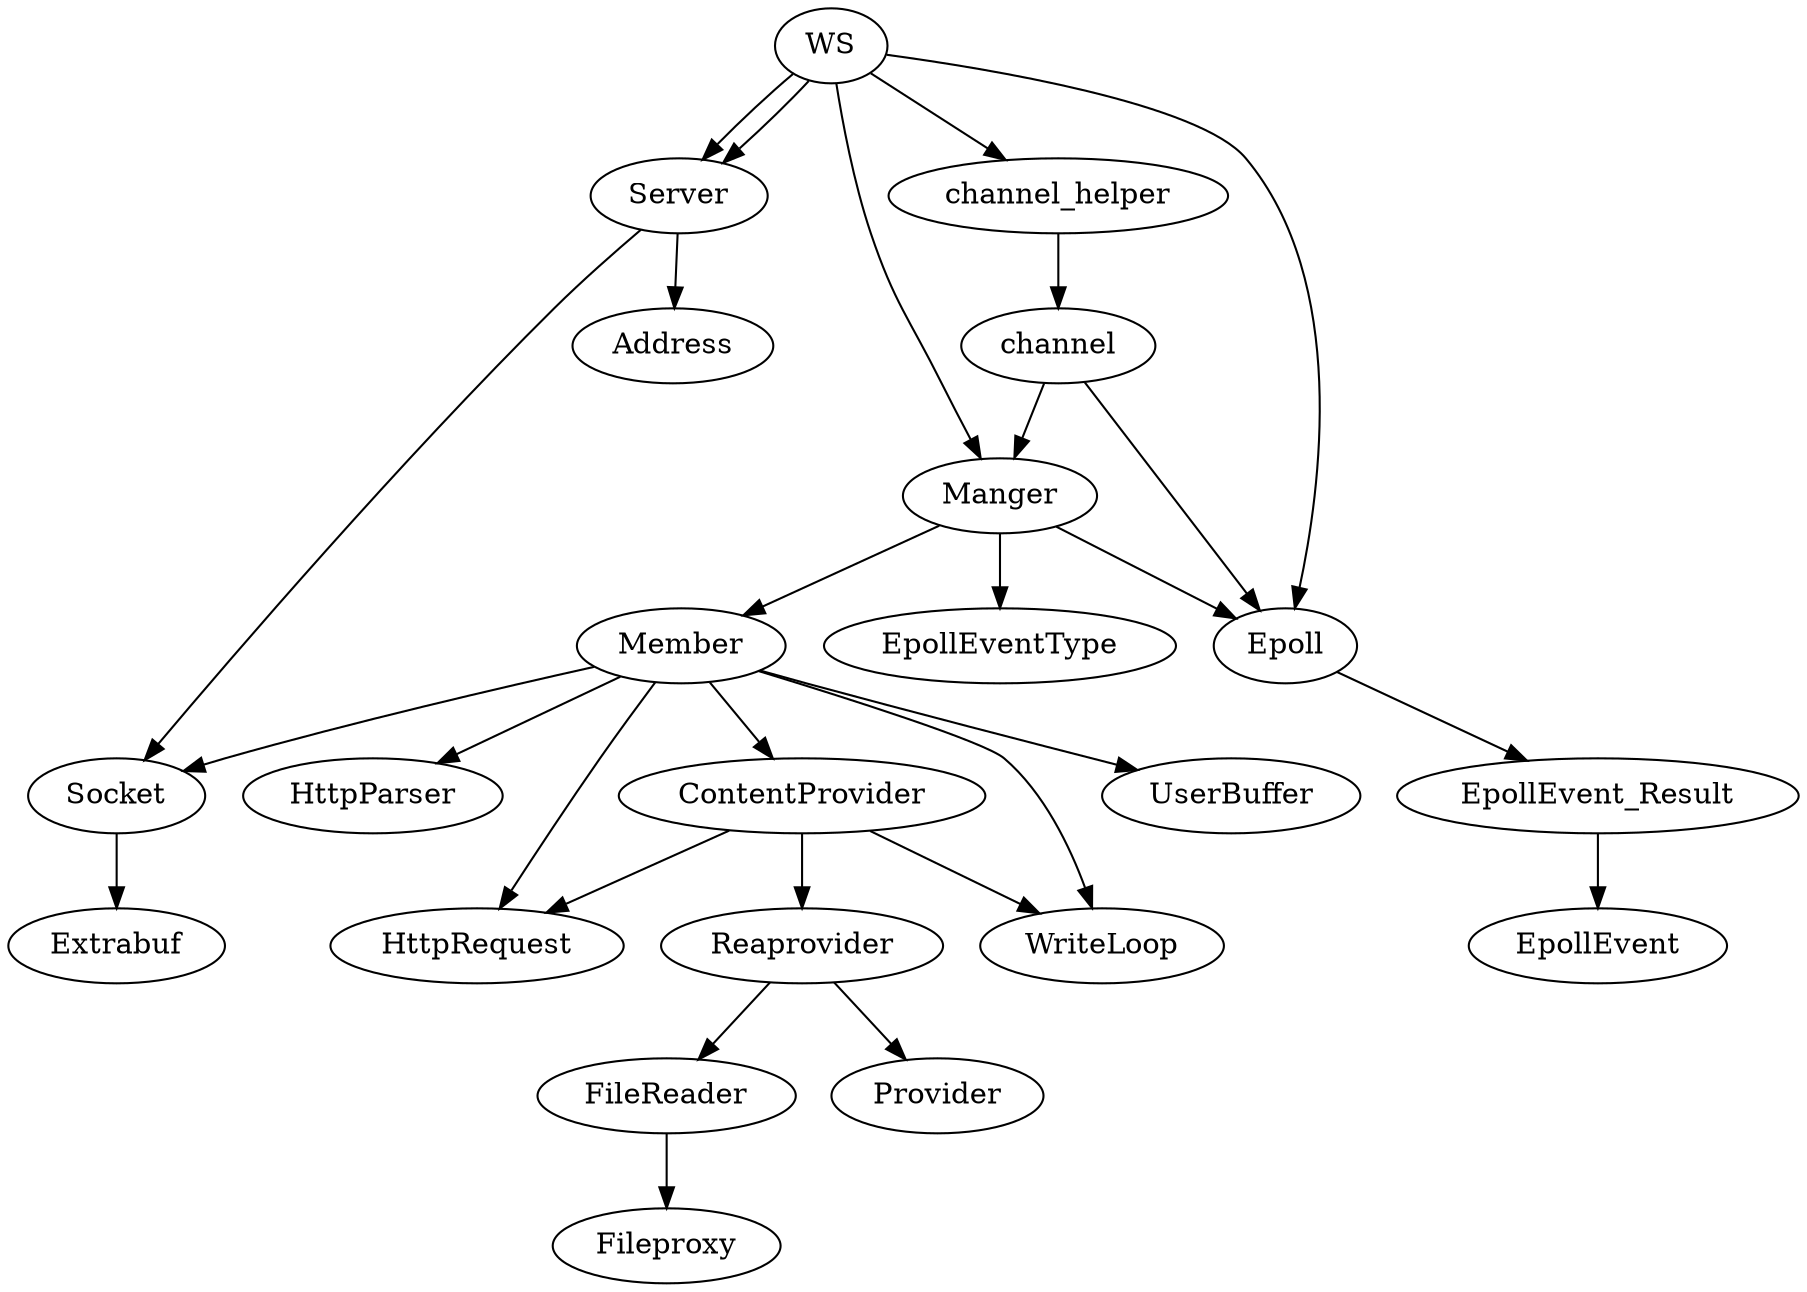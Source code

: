 digraph config{
    WS -> {Manger,Epoll,Server}
    WS -> {channel_helper, Server}  // Manger,Epoll,Server这三个确实有，但是加上影响图的绘制；
    channel_helper -> {channel, channel, channel}
    channel -> {Manger,Epoll}
    Epoll -> {EpollEvent_Result}
    EpollEvent_Result -> {EpollEvent}
    Server ->{Socket,Address}
    Socket -> {Extrabuf}
    Manger -> {Member,Epoll,EpollEventType}
    Member -> {HttpParser,HttpRequest,Socket,WriteLoop,ContentProvider,UserBuffer}
    ContentProvider -> {Reaprovider,HttpRequest,WriteLoop}
    Reaprovider -> {FileReader,Provider}
    FileReader -> {Fileproxy}
}